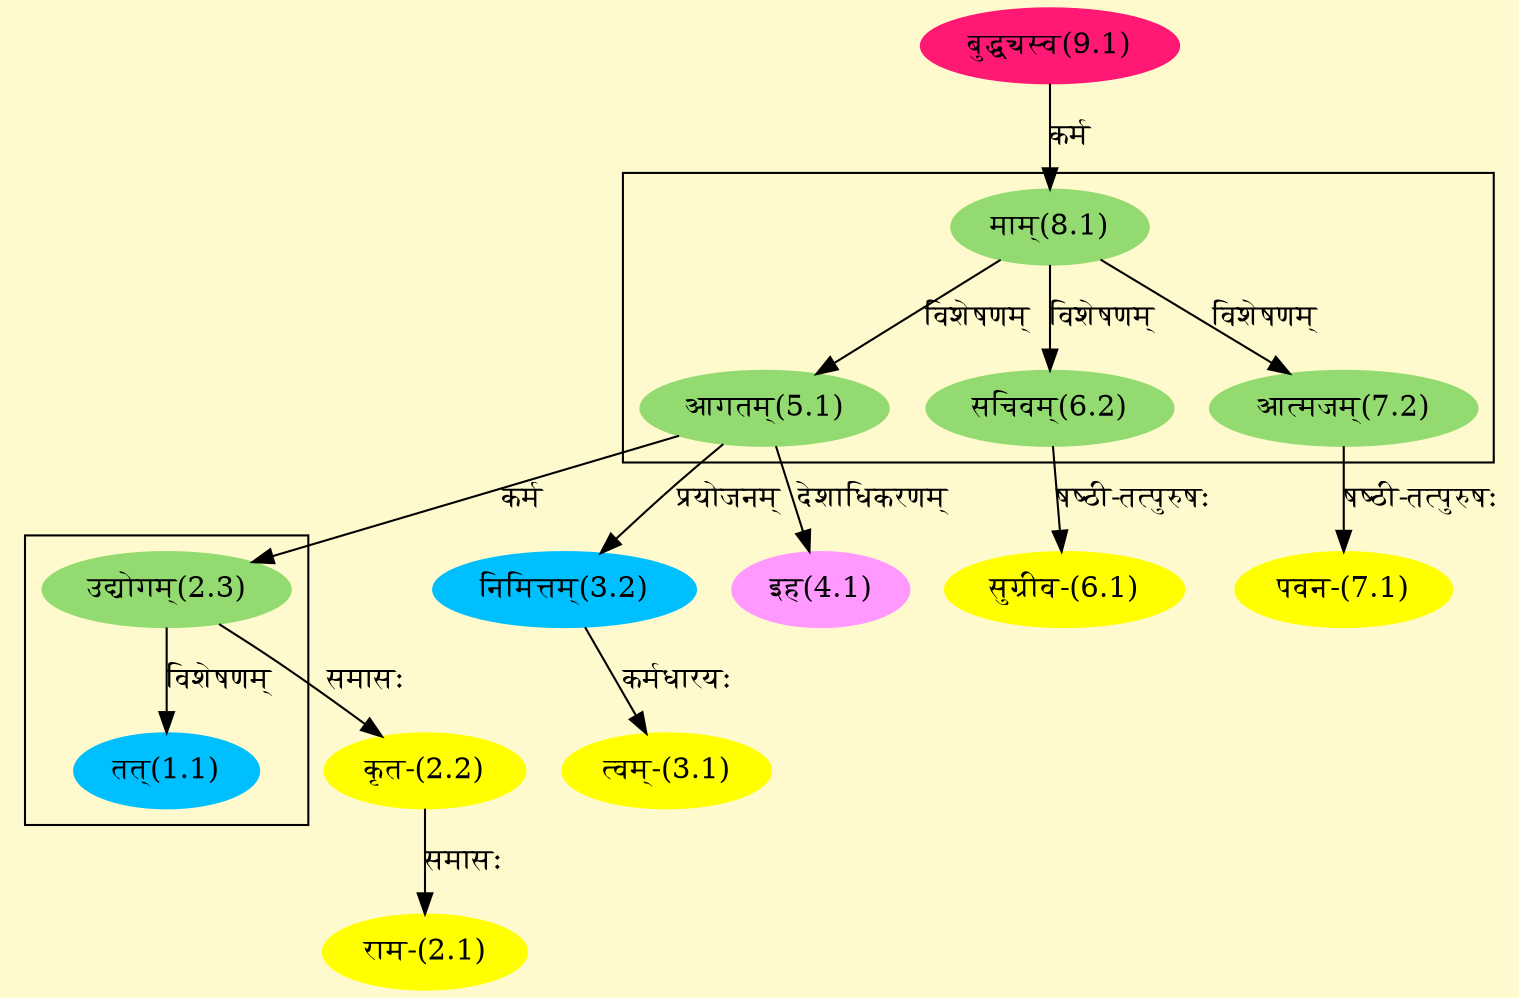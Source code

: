 digraph G{
rankdir=BT;
 compound=true;
 bgcolor="lemonchiffon1";

subgraph cluster_1{
Node1_1 [style=filled, color="#00BFFF" label = "तत्(1.1)"]
Node2_3 [style=filled, color="#93DB70" label = "उद्योगम्(2.3)"]

}

subgraph cluster_2{
Node5_1 [style=filled, color="#93DB70" label = "आगतम्(5.1)"]
Node8_1 [style=filled, color="#93DB70" label = "माम्(8.1)"]
Node6_2 [style=filled, color="#93DB70" label = "सचिवम्(6.2)"]
Node7_2 [style=filled, color="#93DB70" label = "आत्मजम्(7.2)"]

}
Node2_1 [style=filled, color="#FFFF00" label = "राम-(2.1)"]
Node2_2 [style=filled, color="#FFFF00" label = "कृत-(2.2)"]
Node2_3 [style=filled, color="#93DB70" label = "उद्योगम्(2.3)"]
Node5_1 [style=filled, color="#93DB70" label = "आगतम्(5.1)"]
Node3_1 [style=filled, color="#FFFF00" label = "त्वम्-(3.1)"]
Node3_2 [style=filled, color="#00BFFF" label = "निमित्तम्(3.2)"]
Node4_1 [style=filled, color="#FF99FF" label = "इह(4.1)"]
Node6_1 [style=filled, color="#FFFF00" label = "सुग्रीव-(6.1)"]
Node6_2 [style=filled, color="#93DB70" label = "सचिवम्(6.2)"]
Node7_1 [style=filled, color="#FFFF00" label = "पवन-(7.1)"]
Node7_2 [style=filled, color="#93DB70" label = "आत्मजम्(7.2)"]
Node8_1 [style=filled, color="#93DB70" label = "माम्(8.1)"]
Node9_1 [style=filled, color="#FF1975" label = "बुद्ध्यस्व(9.1)"]
/* Start of Relations section */

Node1_1 -> Node2_3 [  label="विशेषणम्"  dir="back" ]
Node2_1 -> Node2_2 [  label="समासः"  dir="back" ]
Node2_2 -> Node2_3 [  label="समासः"  dir="back" ]
Node2_3 -> Node5_1 [  label="कर्म"  dir="back" ]
Node3_1 -> Node3_2 [  label="कर्मधारयः"  dir="back" ]
Node3_2 -> Node5_1 [  label="प्रयोजनम्"  dir="back" ]
Node4_1 -> Node5_1 [  label="देशाधिकरणम्"  dir="back" ]
Node5_1 -> Node8_1 [  label="विशेषणम्"  dir="back" ]
Node6_1 -> Node6_2 [  label="षष्ठी-तत्पुरुषः"  dir="back" ]
Node6_2 -> Node8_1 [  label="विशेषणम्"  dir="back" ]
Node7_1 -> Node7_2 [  label="षष्ठी-तत्पुरुषः"  dir="back" ]
Node7_2 -> Node8_1 [  label="विशेषणम्"  dir="back" ]
Node8_1 -> Node9_1 [  label="कर्म"  dir="back" ]
}
